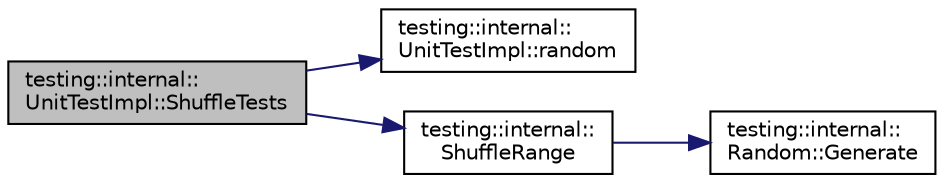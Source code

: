 digraph "testing::internal::UnitTestImpl::ShuffleTests"
{
 // LATEX_PDF_SIZE
  bgcolor="transparent";
  edge [fontname="Helvetica",fontsize="10",labelfontname="Helvetica",labelfontsize="10"];
  node [fontname="Helvetica",fontsize="10",shape=record];
  rankdir="LR";
  Node1 [label="testing::internal::\lUnitTestImpl::ShuffleTests",height=0.2,width=0.4,color="black", fillcolor="grey75", style="filled", fontcolor="black",tooltip=" "];
  Node1 -> Node2 [color="midnightblue",fontsize="10",style="solid",fontname="Helvetica"];
  Node2 [label="testing::internal::\lUnitTestImpl::random",height=0.2,width=0.4,color="black",URL="$classtesting_1_1internal_1_1UnitTestImpl.html#ab3b45b5eb4d583219a3602011ea44347",tooltip=" "];
  Node1 -> Node3 [color="midnightblue",fontsize="10",style="solid",fontname="Helvetica"];
  Node3 [label="testing::internal::\lShuffleRange",height=0.2,width=0.4,color="black",URL="$namespacetesting_1_1internal.html#a0e1d3dc36138a591769412d4c7779861",tooltip=" "];
  Node3 -> Node4 [color="midnightblue",fontsize="10",style="solid",fontname="Helvetica"];
  Node4 [label="testing::internal::\lRandom::Generate",height=0.2,width=0.4,color="black",URL="$classtesting_1_1internal_1_1Random.html#a882b0d1ba8659d7ff09862f2394cf443",tooltip=" "];
}
